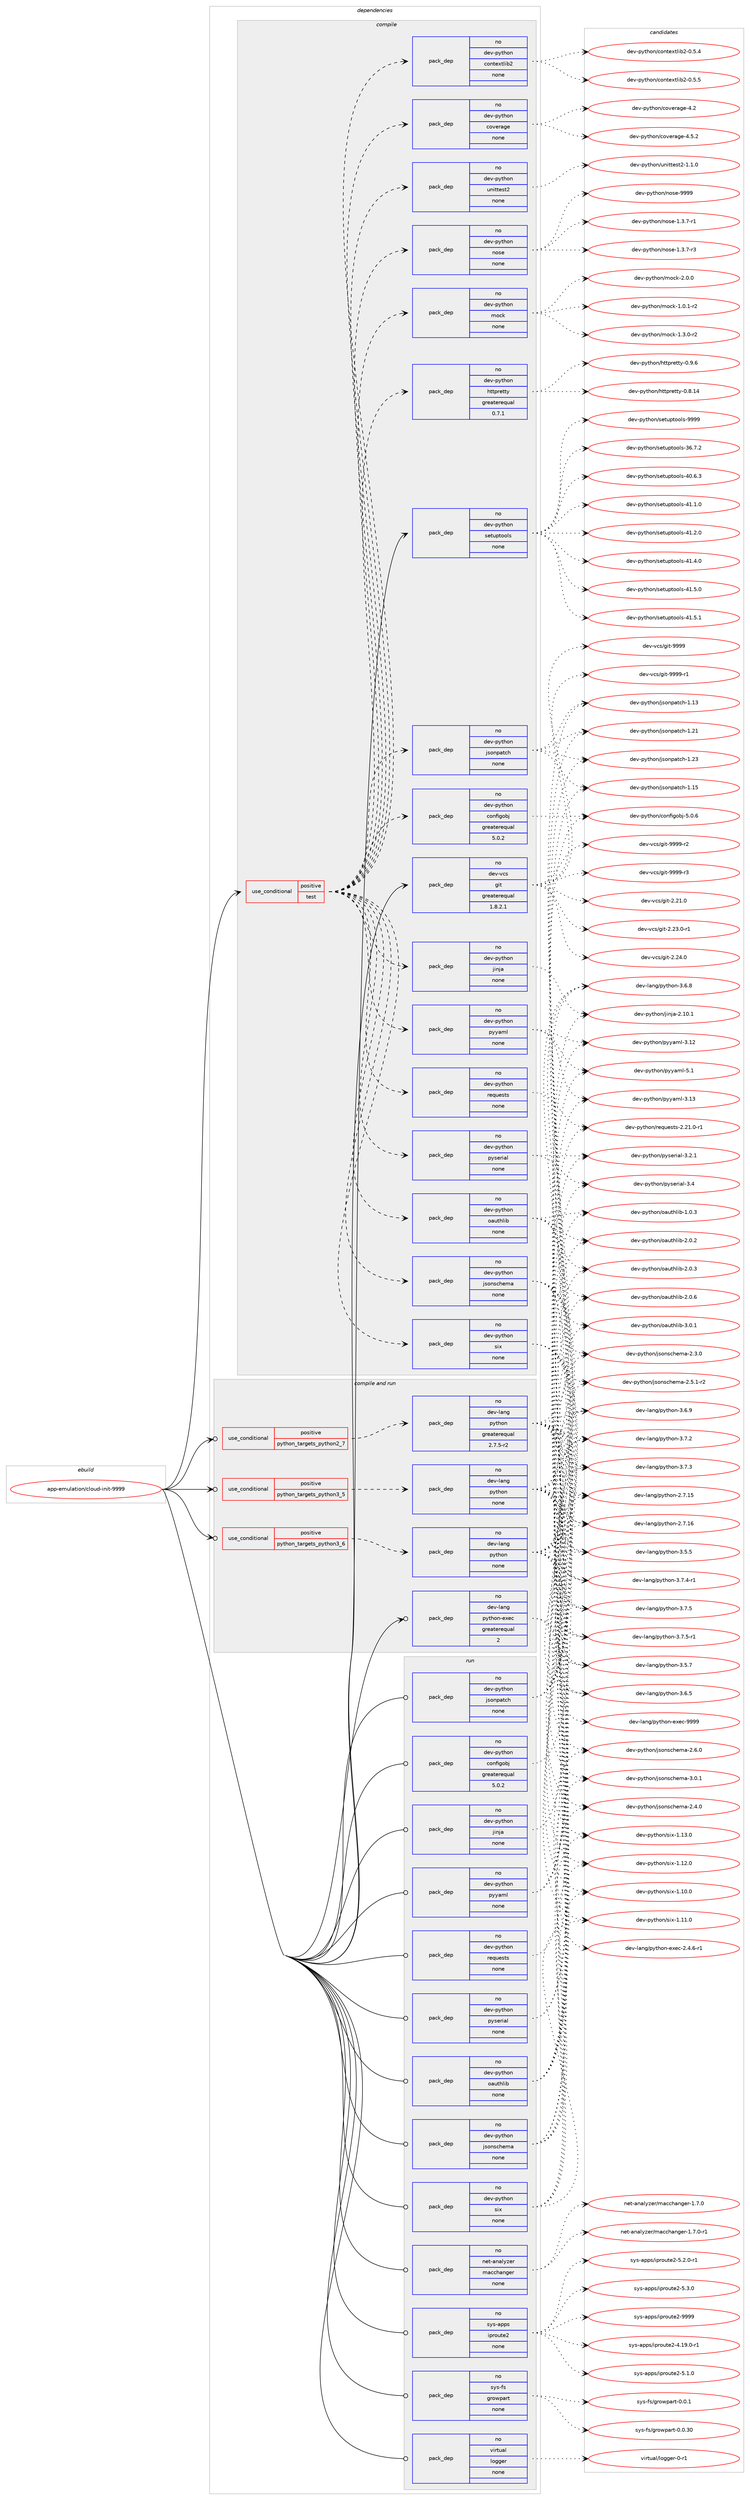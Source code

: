 digraph prolog {

# *************
# Graph options
# *************

newrank=true;
concentrate=true;
compound=true;
graph [rankdir=LR,fontname=Helvetica,fontsize=10,ranksep=1.5];#, ranksep=2.5, nodesep=0.2];
edge  [arrowhead=vee];
node  [fontname=Helvetica,fontsize=10];

# **********
# The ebuild
# **********

subgraph cluster_leftcol {
color=gray;
rank=same;
label=<<i>ebuild</i>>;
id [label="app-emulation/cloud-init-9999", color=red, width=4, href="../app-emulation/cloud-init-9999.svg"];
}

# ****************
# The dependencies
# ****************

subgraph cluster_midcol {
color=gray;
label=<<i>dependencies</i>>;
subgraph cluster_compile {
fillcolor="#eeeeee";
style=filled;
label=<<i>compile</i>>;
subgraph cond115062 {
dependency483331 [label=<<TABLE BORDER="0" CELLBORDER="1" CELLSPACING="0" CELLPADDING="4"><TR><TD ROWSPAN="3" CELLPADDING="10">use_conditional</TD></TR><TR><TD>positive</TD></TR><TR><TD>test</TD></TR></TABLE>>, shape=none, color=red];
subgraph pack359475 {
dependency483332 [label=<<TABLE BORDER="0" CELLBORDER="1" CELLSPACING="0" CELLPADDING="4" WIDTH="220"><TR><TD ROWSPAN="6" CELLPADDING="30">pack_dep</TD></TR><TR><TD WIDTH="110">no</TD></TR><TR><TD>dev-python</TD></TR><TR><TD>jinja</TD></TR><TR><TD>none</TD></TR><TR><TD></TD></TR></TABLE>>, shape=none, color=blue];
}
dependency483331:e -> dependency483332:w [weight=20,style="dashed",arrowhead="vee"];
subgraph pack359476 {
dependency483333 [label=<<TABLE BORDER="0" CELLBORDER="1" CELLSPACING="0" CELLPADDING="4" WIDTH="220"><TR><TD ROWSPAN="6" CELLPADDING="30">pack_dep</TD></TR><TR><TD WIDTH="110">no</TD></TR><TR><TD>dev-python</TD></TR><TR><TD>oauthlib</TD></TR><TR><TD>none</TD></TR><TR><TD></TD></TR></TABLE>>, shape=none, color=blue];
}
dependency483331:e -> dependency483333:w [weight=20,style="dashed",arrowhead="vee"];
subgraph pack359477 {
dependency483334 [label=<<TABLE BORDER="0" CELLBORDER="1" CELLSPACING="0" CELLPADDING="4" WIDTH="220"><TR><TD ROWSPAN="6" CELLPADDING="30">pack_dep</TD></TR><TR><TD WIDTH="110">no</TD></TR><TR><TD>dev-python</TD></TR><TR><TD>pyserial</TD></TR><TR><TD>none</TD></TR><TR><TD></TD></TR></TABLE>>, shape=none, color=blue];
}
dependency483331:e -> dependency483334:w [weight=20,style="dashed",arrowhead="vee"];
subgraph pack359478 {
dependency483335 [label=<<TABLE BORDER="0" CELLBORDER="1" CELLSPACING="0" CELLPADDING="4" WIDTH="220"><TR><TD ROWSPAN="6" CELLPADDING="30">pack_dep</TD></TR><TR><TD WIDTH="110">no</TD></TR><TR><TD>dev-python</TD></TR><TR><TD>configobj</TD></TR><TR><TD>greaterequal</TD></TR><TR><TD>5.0.2</TD></TR></TABLE>>, shape=none, color=blue];
}
dependency483331:e -> dependency483335:w [weight=20,style="dashed",arrowhead="vee"];
subgraph pack359479 {
dependency483336 [label=<<TABLE BORDER="0" CELLBORDER="1" CELLSPACING="0" CELLPADDING="4" WIDTH="220"><TR><TD ROWSPAN="6" CELLPADDING="30">pack_dep</TD></TR><TR><TD WIDTH="110">no</TD></TR><TR><TD>dev-python</TD></TR><TR><TD>pyyaml</TD></TR><TR><TD>none</TD></TR><TR><TD></TD></TR></TABLE>>, shape=none, color=blue];
}
dependency483331:e -> dependency483336:w [weight=20,style="dashed",arrowhead="vee"];
subgraph pack359480 {
dependency483337 [label=<<TABLE BORDER="0" CELLBORDER="1" CELLSPACING="0" CELLPADDING="4" WIDTH="220"><TR><TD ROWSPAN="6" CELLPADDING="30">pack_dep</TD></TR><TR><TD WIDTH="110">no</TD></TR><TR><TD>dev-python</TD></TR><TR><TD>requests</TD></TR><TR><TD>none</TD></TR><TR><TD></TD></TR></TABLE>>, shape=none, color=blue];
}
dependency483331:e -> dependency483337:w [weight=20,style="dashed",arrowhead="vee"];
subgraph pack359481 {
dependency483338 [label=<<TABLE BORDER="0" CELLBORDER="1" CELLSPACING="0" CELLPADDING="4" WIDTH="220"><TR><TD ROWSPAN="6" CELLPADDING="30">pack_dep</TD></TR><TR><TD WIDTH="110">no</TD></TR><TR><TD>dev-python</TD></TR><TR><TD>jsonpatch</TD></TR><TR><TD>none</TD></TR><TR><TD></TD></TR></TABLE>>, shape=none, color=blue];
}
dependency483331:e -> dependency483338:w [weight=20,style="dashed",arrowhead="vee"];
subgraph pack359482 {
dependency483339 [label=<<TABLE BORDER="0" CELLBORDER="1" CELLSPACING="0" CELLPADDING="4" WIDTH="220"><TR><TD ROWSPAN="6" CELLPADDING="30">pack_dep</TD></TR><TR><TD WIDTH="110">no</TD></TR><TR><TD>dev-python</TD></TR><TR><TD>jsonschema</TD></TR><TR><TD>none</TD></TR><TR><TD></TD></TR></TABLE>>, shape=none, color=blue];
}
dependency483331:e -> dependency483339:w [weight=20,style="dashed",arrowhead="vee"];
subgraph pack359483 {
dependency483340 [label=<<TABLE BORDER="0" CELLBORDER="1" CELLSPACING="0" CELLPADDING="4" WIDTH="220"><TR><TD ROWSPAN="6" CELLPADDING="30">pack_dep</TD></TR><TR><TD WIDTH="110">no</TD></TR><TR><TD>dev-python</TD></TR><TR><TD>six</TD></TR><TR><TD>none</TD></TR><TR><TD></TD></TR></TABLE>>, shape=none, color=blue];
}
dependency483331:e -> dependency483340:w [weight=20,style="dashed",arrowhead="vee"];
subgraph pack359484 {
dependency483341 [label=<<TABLE BORDER="0" CELLBORDER="1" CELLSPACING="0" CELLPADDING="4" WIDTH="220"><TR><TD ROWSPAN="6" CELLPADDING="30">pack_dep</TD></TR><TR><TD WIDTH="110">no</TD></TR><TR><TD>dev-python</TD></TR><TR><TD>httpretty</TD></TR><TR><TD>greaterequal</TD></TR><TR><TD>0.7.1</TD></TR></TABLE>>, shape=none, color=blue];
}
dependency483331:e -> dependency483341:w [weight=20,style="dashed",arrowhead="vee"];
subgraph pack359485 {
dependency483342 [label=<<TABLE BORDER="0" CELLBORDER="1" CELLSPACING="0" CELLPADDING="4" WIDTH="220"><TR><TD ROWSPAN="6" CELLPADDING="30">pack_dep</TD></TR><TR><TD WIDTH="110">no</TD></TR><TR><TD>dev-python</TD></TR><TR><TD>mock</TD></TR><TR><TD>none</TD></TR><TR><TD></TD></TR></TABLE>>, shape=none, color=blue];
}
dependency483331:e -> dependency483342:w [weight=20,style="dashed",arrowhead="vee"];
subgraph pack359486 {
dependency483343 [label=<<TABLE BORDER="0" CELLBORDER="1" CELLSPACING="0" CELLPADDING="4" WIDTH="220"><TR><TD ROWSPAN="6" CELLPADDING="30">pack_dep</TD></TR><TR><TD WIDTH="110">no</TD></TR><TR><TD>dev-python</TD></TR><TR><TD>nose</TD></TR><TR><TD>none</TD></TR><TR><TD></TD></TR></TABLE>>, shape=none, color=blue];
}
dependency483331:e -> dependency483343:w [weight=20,style="dashed",arrowhead="vee"];
subgraph pack359487 {
dependency483344 [label=<<TABLE BORDER="0" CELLBORDER="1" CELLSPACING="0" CELLPADDING="4" WIDTH="220"><TR><TD ROWSPAN="6" CELLPADDING="30">pack_dep</TD></TR><TR><TD WIDTH="110">no</TD></TR><TR><TD>dev-python</TD></TR><TR><TD>unittest2</TD></TR><TR><TD>none</TD></TR><TR><TD></TD></TR></TABLE>>, shape=none, color=blue];
}
dependency483331:e -> dependency483344:w [weight=20,style="dashed",arrowhead="vee"];
subgraph pack359488 {
dependency483345 [label=<<TABLE BORDER="0" CELLBORDER="1" CELLSPACING="0" CELLPADDING="4" WIDTH="220"><TR><TD ROWSPAN="6" CELLPADDING="30">pack_dep</TD></TR><TR><TD WIDTH="110">no</TD></TR><TR><TD>dev-python</TD></TR><TR><TD>coverage</TD></TR><TR><TD>none</TD></TR><TR><TD></TD></TR></TABLE>>, shape=none, color=blue];
}
dependency483331:e -> dependency483345:w [weight=20,style="dashed",arrowhead="vee"];
subgraph pack359489 {
dependency483346 [label=<<TABLE BORDER="0" CELLBORDER="1" CELLSPACING="0" CELLPADDING="4" WIDTH="220"><TR><TD ROWSPAN="6" CELLPADDING="30">pack_dep</TD></TR><TR><TD WIDTH="110">no</TD></TR><TR><TD>dev-python</TD></TR><TR><TD>contextlib2</TD></TR><TR><TD>none</TD></TR><TR><TD></TD></TR></TABLE>>, shape=none, color=blue];
}
dependency483331:e -> dependency483346:w [weight=20,style="dashed",arrowhead="vee"];
}
id:e -> dependency483331:w [weight=20,style="solid",arrowhead="vee"];
subgraph pack359490 {
dependency483347 [label=<<TABLE BORDER="0" CELLBORDER="1" CELLSPACING="0" CELLPADDING="4" WIDTH="220"><TR><TD ROWSPAN="6" CELLPADDING="30">pack_dep</TD></TR><TR><TD WIDTH="110">no</TD></TR><TR><TD>dev-python</TD></TR><TR><TD>setuptools</TD></TR><TR><TD>none</TD></TR><TR><TD></TD></TR></TABLE>>, shape=none, color=blue];
}
id:e -> dependency483347:w [weight=20,style="solid",arrowhead="vee"];
subgraph pack359491 {
dependency483348 [label=<<TABLE BORDER="0" CELLBORDER="1" CELLSPACING="0" CELLPADDING="4" WIDTH="220"><TR><TD ROWSPAN="6" CELLPADDING="30">pack_dep</TD></TR><TR><TD WIDTH="110">no</TD></TR><TR><TD>dev-vcs</TD></TR><TR><TD>git</TD></TR><TR><TD>greaterequal</TD></TR><TR><TD>1.8.2.1</TD></TR></TABLE>>, shape=none, color=blue];
}
id:e -> dependency483348:w [weight=20,style="solid",arrowhead="vee"];
}
subgraph cluster_compileandrun {
fillcolor="#eeeeee";
style=filled;
label=<<i>compile and run</i>>;
subgraph cond115063 {
dependency483349 [label=<<TABLE BORDER="0" CELLBORDER="1" CELLSPACING="0" CELLPADDING="4"><TR><TD ROWSPAN="3" CELLPADDING="10">use_conditional</TD></TR><TR><TD>positive</TD></TR><TR><TD>python_targets_python2_7</TD></TR></TABLE>>, shape=none, color=red];
subgraph pack359492 {
dependency483350 [label=<<TABLE BORDER="0" CELLBORDER="1" CELLSPACING="0" CELLPADDING="4" WIDTH="220"><TR><TD ROWSPAN="6" CELLPADDING="30">pack_dep</TD></TR><TR><TD WIDTH="110">no</TD></TR><TR><TD>dev-lang</TD></TR><TR><TD>python</TD></TR><TR><TD>greaterequal</TD></TR><TR><TD>2.7.5-r2</TD></TR></TABLE>>, shape=none, color=blue];
}
dependency483349:e -> dependency483350:w [weight=20,style="dashed",arrowhead="vee"];
}
id:e -> dependency483349:w [weight=20,style="solid",arrowhead="odotvee"];
subgraph cond115064 {
dependency483351 [label=<<TABLE BORDER="0" CELLBORDER="1" CELLSPACING="0" CELLPADDING="4"><TR><TD ROWSPAN="3" CELLPADDING="10">use_conditional</TD></TR><TR><TD>positive</TD></TR><TR><TD>python_targets_python3_5</TD></TR></TABLE>>, shape=none, color=red];
subgraph pack359493 {
dependency483352 [label=<<TABLE BORDER="0" CELLBORDER="1" CELLSPACING="0" CELLPADDING="4" WIDTH="220"><TR><TD ROWSPAN="6" CELLPADDING="30">pack_dep</TD></TR><TR><TD WIDTH="110">no</TD></TR><TR><TD>dev-lang</TD></TR><TR><TD>python</TD></TR><TR><TD>none</TD></TR><TR><TD></TD></TR></TABLE>>, shape=none, color=blue];
}
dependency483351:e -> dependency483352:w [weight=20,style="dashed",arrowhead="vee"];
}
id:e -> dependency483351:w [weight=20,style="solid",arrowhead="odotvee"];
subgraph cond115065 {
dependency483353 [label=<<TABLE BORDER="0" CELLBORDER="1" CELLSPACING="0" CELLPADDING="4"><TR><TD ROWSPAN="3" CELLPADDING="10">use_conditional</TD></TR><TR><TD>positive</TD></TR><TR><TD>python_targets_python3_6</TD></TR></TABLE>>, shape=none, color=red];
subgraph pack359494 {
dependency483354 [label=<<TABLE BORDER="0" CELLBORDER="1" CELLSPACING="0" CELLPADDING="4" WIDTH="220"><TR><TD ROWSPAN="6" CELLPADDING="30">pack_dep</TD></TR><TR><TD WIDTH="110">no</TD></TR><TR><TD>dev-lang</TD></TR><TR><TD>python</TD></TR><TR><TD>none</TD></TR><TR><TD></TD></TR></TABLE>>, shape=none, color=blue];
}
dependency483353:e -> dependency483354:w [weight=20,style="dashed",arrowhead="vee"];
}
id:e -> dependency483353:w [weight=20,style="solid",arrowhead="odotvee"];
subgraph pack359495 {
dependency483355 [label=<<TABLE BORDER="0" CELLBORDER="1" CELLSPACING="0" CELLPADDING="4" WIDTH="220"><TR><TD ROWSPAN="6" CELLPADDING="30">pack_dep</TD></TR><TR><TD WIDTH="110">no</TD></TR><TR><TD>dev-lang</TD></TR><TR><TD>python-exec</TD></TR><TR><TD>greaterequal</TD></TR><TR><TD>2</TD></TR></TABLE>>, shape=none, color=blue];
}
id:e -> dependency483355:w [weight=20,style="solid",arrowhead="odotvee"];
}
subgraph cluster_run {
fillcolor="#eeeeee";
style=filled;
label=<<i>run</i>>;
subgraph pack359496 {
dependency483356 [label=<<TABLE BORDER="0" CELLBORDER="1" CELLSPACING="0" CELLPADDING="4" WIDTH="220"><TR><TD ROWSPAN="6" CELLPADDING="30">pack_dep</TD></TR><TR><TD WIDTH="110">no</TD></TR><TR><TD>dev-python</TD></TR><TR><TD>configobj</TD></TR><TR><TD>greaterequal</TD></TR><TR><TD>5.0.2</TD></TR></TABLE>>, shape=none, color=blue];
}
id:e -> dependency483356:w [weight=20,style="solid",arrowhead="odot"];
subgraph pack359497 {
dependency483357 [label=<<TABLE BORDER="0" CELLBORDER="1" CELLSPACING="0" CELLPADDING="4" WIDTH="220"><TR><TD ROWSPAN="6" CELLPADDING="30">pack_dep</TD></TR><TR><TD WIDTH="110">no</TD></TR><TR><TD>dev-python</TD></TR><TR><TD>jinja</TD></TR><TR><TD>none</TD></TR><TR><TD></TD></TR></TABLE>>, shape=none, color=blue];
}
id:e -> dependency483357:w [weight=20,style="solid",arrowhead="odot"];
subgraph pack359498 {
dependency483358 [label=<<TABLE BORDER="0" CELLBORDER="1" CELLSPACING="0" CELLPADDING="4" WIDTH="220"><TR><TD ROWSPAN="6" CELLPADDING="30">pack_dep</TD></TR><TR><TD WIDTH="110">no</TD></TR><TR><TD>dev-python</TD></TR><TR><TD>jsonpatch</TD></TR><TR><TD>none</TD></TR><TR><TD></TD></TR></TABLE>>, shape=none, color=blue];
}
id:e -> dependency483358:w [weight=20,style="solid",arrowhead="odot"];
subgraph pack359499 {
dependency483359 [label=<<TABLE BORDER="0" CELLBORDER="1" CELLSPACING="0" CELLPADDING="4" WIDTH="220"><TR><TD ROWSPAN="6" CELLPADDING="30">pack_dep</TD></TR><TR><TD WIDTH="110">no</TD></TR><TR><TD>dev-python</TD></TR><TR><TD>jsonschema</TD></TR><TR><TD>none</TD></TR><TR><TD></TD></TR></TABLE>>, shape=none, color=blue];
}
id:e -> dependency483359:w [weight=20,style="solid",arrowhead="odot"];
subgraph pack359500 {
dependency483360 [label=<<TABLE BORDER="0" CELLBORDER="1" CELLSPACING="0" CELLPADDING="4" WIDTH="220"><TR><TD ROWSPAN="6" CELLPADDING="30">pack_dep</TD></TR><TR><TD WIDTH="110">no</TD></TR><TR><TD>dev-python</TD></TR><TR><TD>oauthlib</TD></TR><TR><TD>none</TD></TR><TR><TD></TD></TR></TABLE>>, shape=none, color=blue];
}
id:e -> dependency483360:w [weight=20,style="solid",arrowhead="odot"];
subgraph pack359501 {
dependency483361 [label=<<TABLE BORDER="0" CELLBORDER="1" CELLSPACING="0" CELLPADDING="4" WIDTH="220"><TR><TD ROWSPAN="6" CELLPADDING="30">pack_dep</TD></TR><TR><TD WIDTH="110">no</TD></TR><TR><TD>dev-python</TD></TR><TR><TD>pyserial</TD></TR><TR><TD>none</TD></TR><TR><TD></TD></TR></TABLE>>, shape=none, color=blue];
}
id:e -> dependency483361:w [weight=20,style="solid",arrowhead="odot"];
subgraph pack359502 {
dependency483362 [label=<<TABLE BORDER="0" CELLBORDER="1" CELLSPACING="0" CELLPADDING="4" WIDTH="220"><TR><TD ROWSPAN="6" CELLPADDING="30">pack_dep</TD></TR><TR><TD WIDTH="110">no</TD></TR><TR><TD>dev-python</TD></TR><TR><TD>pyyaml</TD></TR><TR><TD>none</TD></TR><TR><TD></TD></TR></TABLE>>, shape=none, color=blue];
}
id:e -> dependency483362:w [weight=20,style="solid",arrowhead="odot"];
subgraph pack359503 {
dependency483363 [label=<<TABLE BORDER="0" CELLBORDER="1" CELLSPACING="0" CELLPADDING="4" WIDTH="220"><TR><TD ROWSPAN="6" CELLPADDING="30">pack_dep</TD></TR><TR><TD WIDTH="110">no</TD></TR><TR><TD>dev-python</TD></TR><TR><TD>requests</TD></TR><TR><TD>none</TD></TR><TR><TD></TD></TR></TABLE>>, shape=none, color=blue];
}
id:e -> dependency483363:w [weight=20,style="solid",arrowhead="odot"];
subgraph pack359504 {
dependency483364 [label=<<TABLE BORDER="0" CELLBORDER="1" CELLSPACING="0" CELLPADDING="4" WIDTH="220"><TR><TD ROWSPAN="6" CELLPADDING="30">pack_dep</TD></TR><TR><TD WIDTH="110">no</TD></TR><TR><TD>dev-python</TD></TR><TR><TD>six</TD></TR><TR><TD>none</TD></TR><TR><TD></TD></TR></TABLE>>, shape=none, color=blue];
}
id:e -> dependency483364:w [weight=20,style="solid",arrowhead="odot"];
subgraph pack359505 {
dependency483365 [label=<<TABLE BORDER="0" CELLBORDER="1" CELLSPACING="0" CELLPADDING="4" WIDTH="220"><TR><TD ROWSPAN="6" CELLPADDING="30">pack_dep</TD></TR><TR><TD WIDTH="110">no</TD></TR><TR><TD>net-analyzer</TD></TR><TR><TD>macchanger</TD></TR><TR><TD>none</TD></TR><TR><TD></TD></TR></TABLE>>, shape=none, color=blue];
}
id:e -> dependency483365:w [weight=20,style="solid",arrowhead="odot"];
subgraph pack359506 {
dependency483366 [label=<<TABLE BORDER="0" CELLBORDER="1" CELLSPACING="0" CELLPADDING="4" WIDTH="220"><TR><TD ROWSPAN="6" CELLPADDING="30">pack_dep</TD></TR><TR><TD WIDTH="110">no</TD></TR><TR><TD>sys-apps</TD></TR><TR><TD>iproute2</TD></TR><TR><TD>none</TD></TR><TR><TD></TD></TR></TABLE>>, shape=none, color=blue];
}
id:e -> dependency483366:w [weight=20,style="solid",arrowhead="odot"];
subgraph pack359507 {
dependency483367 [label=<<TABLE BORDER="0" CELLBORDER="1" CELLSPACING="0" CELLPADDING="4" WIDTH="220"><TR><TD ROWSPAN="6" CELLPADDING="30">pack_dep</TD></TR><TR><TD WIDTH="110">no</TD></TR><TR><TD>sys-fs</TD></TR><TR><TD>growpart</TD></TR><TR><TD>none</TD></TR><TR><TD></TD></TR></TABLE>>, shape=none, color=blue];
}
id:e -> dependency483367:w [weight=20,style="solid",arrowhead="odot"];
subgraph pack359508 {
dependency483368 [label=<<TABLE BORDER="0" CELLBORDER="1" CELLSPACING="0" CELLPADDING="4" WIDTH="220"><TR><TD ROWSPAN="6" CELLPADDING="30">pack_dep</TD></TR><TR><TD WIDTH="110">no</TD></TR><TR><TD>virtual</TD></TR><TR><TD>logger</TD></TR><TR><TD>none</TD></TR><TR><TD></TD></TR></TABLE>>, shape=none, color=blue];
}
id:e -> dependency483368:w [weight=20,style="solid",arrowhead="odot"];
}
}

# **************
# The candidates
# **************

subgraph cluster_choices {
rank=same;
color=gray;
label=<<i>candidates</i>>;

subgraph choice359475 {
color=black;
nodesep=1;
choice10010111845112121116104111110471061051101069745504649484649 [label="dev-python/jinja-2.10.1", color=red, width=4,href="../dev-python/jinja-2.10.1.svg"];
dependency483332:e -> choice10010111845112121116104111110471061051101069745504649484649:w [style=dotted,weight="100"];
}
subgraph choice359476 {
color=black;
nodesep=1;
choice10010111845112121116104111110471119711711610410810598454946484651 [label="dev-python/oauthlib-1.0.3", color=red, width=4,href="../dev-python/oauthlib-1.0.3.svg"];
choice10010111845112121116104111110471119711711610410810598455046484650 [label="dev-python/oauthlib-2.0.2", color=red, width=4,href="../dev-python/oauthlib-2.0.2.svg"];
choice10010111845112121116104111110471119711711610410810598455046484651 [label="dev-python/oauthlib-2.0.3", color=red, width=4,href="../dev-python/oauthlib-2.0.3.svg"];
choice10010111845112121116104111110471119711711610410810598455046484654 [label="dev-python/oauthlib-2.0.6", color=red, width=4,href="../dev-python/oauthlib-2.0.6.svg"];
choice10010111845112121116104111110471119711711610410810598455146484649 [label="dev-python/oauthlib-3.0.1", color=red, width=4,href="../dev-python/oauthlib-3.0.1.svg"];
dependency483333:e -> choice10010111845112121116104111110471119711711610410810598454946484651:w [style=dotted,weight="100"];
dependency483333:e -> choice10010111845112121116104111110471119711711610410810598455046484650:w [style=dotted,weight="100"];
dependency483333:e -> choice10010111845112121116104111110471119711711610410810598455046484651:w [style=dotted,weight="100"];
dependency483333:e -> choice10010111845112121116104111110471119711711610410810598455046484654:w [style=dotted,weight="100"];
dependency483333:e -> choice10010111845112121116104111110471119711711610410810598455146484649:w [style=dotted,weight="100"];
}
subgraph choice359477 {
color=black;
nodesep=1;
choice100101118451121211161041111104711212111510111410597108455146504649 [label="dev-python/pyserial-3.2.1", color=red, width=4,href="../dev-python/pyserial-3.2.1.svg"];
choice10010111845112121116104111110471121211151011141059710845514652 [label="dev-python/pyserial-3.4", color=red, width=4,href="../dev-python/pyserial-3.4.svg"];
dependency483334:e -> choice100101118451121211161041111104711212111510111410597108455146504649:w [style=dotted,weight="100"];
dependency483334:e -> choice10010111845112121116104111110471121211151011141059710845514652:w [style=dotted,weight="100"];
}
subgraph choice359478 {
color=black;
nodesep=1;
choice10010111845112121116104111110479911111010210510311198106455346484654 [label="dev-python/configobj-5.0.6", color=red, width=4,href="../dev-python/configobj-5.0.6.svg"];
dependency483335:e -> choice10010111845112121116104111110479911111010210510311198106455346484654:w [style=dotted,weight="100"];
}
subgraph choice359479 {
color=black;
nodesep=1;
choice1001011184511212111610411111047112121121971091084551464950 [label="dev-python/pyyaml-3.12", color=red, width=4,href="../dev-python/pyyaml-3.12.svg"];
choice1001011184511212111610411111047112121121971091084551464951 [label="dev-python/pyyaml-3.13", color=red, width=4,href="../dev-python/pyyaml-3.13.svg"];
choice10010111845112121116104111110471121211219710910845534649 [label="dev-python/pyyaml-5.1", color=red, width=4,href="../dev-python/pyyaml-5.1.svg"];
dependency483336:e -> choice1001011184511212111610411111047112121121971091084551464950:w [style=dotted,weight="100"];
dependency483336:e -> choice1001011184511212111610411111047112121121971091084551464951:w [style=dotted,weight="100"];
dependency483336:e -> choice10010111845112121116104111110471121211219710910845534649:w [style=dotted,weight="100"];
}
subgraph choice359480 {
color=black;
nodesep=1;
choice1001011184511212111610411111047114101113117101115116115455046504946484511449 [label="dev-python/requests-2.21.0-r1", color=red, width=4,href="../dev-python/requests-2.21.0-r1.svg"];
dependency483337:e -> choice1001011184511212111610411111047114101113117101115116115455046504946484511449:w [style=dotted,weight="100"];
}
subgraph choice359481 {
color=black;
nodesep=1;
choice100101118451121211161041111104710611511111011297116991044549464951 [label="dev-python/jsonpatch-1.13", color=red, width=4,href="../dev-python/jsonpatch-1.13.svg"];
choice100101118451121211161041111104710611511111011297116991044549464953 [label="dev-python/jsonpatch-1.15", color=red, width=4,href="../dev-python/jsonpatch-1.15.svg"];
choice100101118451121211161041111104710611511111011297116991044549465049 [label="dev-python/jsonpatch-1.21", color=red, width=4,href="../dev-python/jsonpatch-1.21.svg"];
choice100101118451121211161041111104710611511111011297116991044549465051 [label="dev-python/jsonpatch-1.23", color=red, width=4,href="../dev-python/jsonpatch-1.23.svg"];
dependency483338:e -> choice100101118451121211161041111104710611511111011297116991044549464951:w [style=dotted,weight="100"];
dependency483338:e -> choice100101118451121211161041111104710611511111011297116991044549464953:w [style=dotted,weight="100"];
dependency483338:e -> choice100101118451121211161041111104710611511111011297116991044549465049:w [style=dotted,weight="100"];
dependency483338:e -> choice100101118451121211161041111104710611511111011297116991044549465051:w [style=dotted,weight="100"];
}
subgraph choice359482 {
color=black;
nodesep=1;
choice10010111845112121116104111110471061151111101159910410110997455046514648 [label="dev-python/jsonschema-2.3.0", color=red, width=4,href="../dev-python/jsonschema-2.3.0.svg"];
choice10010111845112121116104111110471061151111101159910410110997455046524648 [label="dev-python/jsonschema-2.4.0", color=red, width=4,href="../dev-python/jsonschema-2.4.0.svg"];
choice100101118451121211161041111104710611511111011599104101109974550465346494511450 [label="dev-python/jsonschema-2.5.1-r2", color=red, width=4,href="../dev-python/jsonschema-2.5.1-r2.svg"];
choice10010111845112121116104111110471061151111101159910410110997455046544648 [label="dev-python/jsonschema-2.6.0", color=red, width=4,href="../dev-python/jsonschema-2.6.0.svg"];
choice10010111845112121116104111110471061151111101159910410110997455146484649 [label="dev-python/jsonschema-3.0.1", color=red, width=4,href="../dev-python/jsonschema-3.0.1.svg"];
dependency483339:e -> choice10010111845112121116104111110471061151111101159910410110997455046514648:w [style=dotted,weight="100"];
dependency483339:e -> choice10010111845112121116104111110471061151111101159910410110997455046524648:w [style=dotted,weight="100"];
dependency483339:e -> choice100101118451121211161041111104710611511111011599104101109974550465346494511450:w [style=dotted,weight="100"];
dependency483339:e -> choice10010111845112121116104111110471061151111101159910410110997455046544648:w [style=dotted,weight="100"];
dependency483339:e -> choice10010111845112121116104111110471061151111101159910410110997455146484649:w [style=dotted,weight="100"];
}
subgraph choice359483 {
color=black;
nodesep=1;
choice100101118451121211161041111104711510512045494649484648 [label="dev-python/six-1.10.0", color=red, width=4,href="../dev-python/six-1.10.0.svg"];
choice100101118451121211161041111104711510512045494649494648 [label="dev-python/six-1.11.0", color=red, width=4,href="../dev-python/six-1.11.0.svg"];
choice100101118451121211161041111104711510512045494649504648 [label="dev-python/six-1.12.0", color=red, width=4,href="../dev-python/six-1.12.0.svg"];
choice100101118451121211161041111104711510512045494649514648 [label="dev-python/six-1.13.0", color=red, width=4,href="../dev-python/six-1.13.0.svg"];
dependency483340:e -> choice100101118451121211161041111104711510512045494649484648:w [style=dotted,weight="100"];
dependency483340:e -> choice100101118451121211161041111104711510512045494649494648:w [style=dotted,weight="100"];
dependency483340:e -> choice100101118451121211161041111104711510512045494649504648:w [style=dotted,weight="100"];
dependency483340:e -> choice100101118451121211161041111104711510512045494649514648:w [style=dotted,weight="100"];
}
subgraph choice359484 {
color=black;
nodesep=1;
choice100101118451121211161041111104710411611611211410111611612145484656464952 [label="dev-python/httpretty-0.8.14", color=red, width=4,href="../dev-python/httpretty-0.8.14.svg"];
choice1001011184511212111610411111047104116116112114101116116121454846574654 [label="dev-python/httpretty-0.9.6", color=red, width=4,href="../dev-python/httpretty-0.9.6.svg"];
dependency483341:e -> choice100101118451121211161041111104710411611611211410111611612145484656464952:w [style=dotted,weight="100"];
dependency483341:e -> choice1001011184511212111610411111047104116116112114101116116121454846574654:w [style=dotted,weight="100"];
}
subgraph choice359485 {
color=black;
nodesep=1;
choice1001011184511212111610411111047109111991074549464846494511450 [label="dev-python/mock-1.0.1-r2", color=red, width=4,href="../dev-python/mock-1.0.1-r2.svg"];
choice1001011184511212111610411111047109111991074549465146484511450 [label="dev-python/mock-1.3.0-r2", color=red, width=4,href="../dev-python/mock-1.3.0-r2.svg"];
choice100101118451121211161041111104710911199107455046484648 [label="dev-python/mock-2.0.0", color=red, width=4,href="../dev-python/mock-2.0.0.svg"];
dependency483342:e -> choice1001011184511212111610411111047109111991074549464846494511450:w [style=dotted,weight="100"];
dependency483342:e -> choice1001011184511212111610411111047109111991074549465146484511450:w [style=dotted,weight="100"];
dependency483342:e -> choice100101118451121211161041111104710911199107455046484648:w [style=dotted,weight="100"];
}
subgraph choice359486 {
color=black;
nodesep=1;
choice10010111845112121116104111110471101111151014549465146554511449 [label="dev-python/nose-1.3.7-r1", color=red, width=4,href="../dev-python/nose-1.3.7-r1.svg"];
choice10010111845112121116104111110471101111151014549465146554511451 [label="dev-python/nose-1.3.7-r3", color=red, width=4,href="../dev-python/nose-1.3.7-r3.svg"];
choice10010111845112121116104111110471101111151014557575757 [label="dev-python/nose-9999", color=red, width=4,href="../dev-python/nose-9999.svg"];
dependency483343:e -> choice10010111845112121116104111110471101111151014549465146554511449:w [style=dotted,weight="100"];
dependency483343:e -> choice10010111845112121116104111110471101111151014549465146554511451:w [style=dotted,weight="100"];
dependency483343:e -> choice10010111845112121116104111110471101111151014557575757:w [style=dotted,weight="100"];
}
subgraph choice359487 {
color=black;
nodesep=1;
choice100101118451121211161041111104711711010511611610111511650454946494648 [label="dev-python/unittest2-1.1.0", color=red, width=4,href="../dev-python/unittest2-1.1.0.svg"];
dependency483344:e -> choice100101118451121211161041111104711711010511611610111511650454946494648:w [style=dotted,weight="100"];
}
subgraph choice359488 {
color=black;
nodesep=1;
choice1001011184511212111610411111047991111181011149710310145524650 [label="dev-python/coverage-4.2", color=red, width=4,href="../dev-python/coverage-4.2.svg"];
choice10010111845112121116104111110479911111810111497103101455246534650 [label="dev-python/coverage-4.5.2", color=red, width=4,href="../dev-python/coverage-4.5.2.svg"];
dependency483345:e -> choice1001011184511212111610411111047991111181011149710310145524650:w [style=dotted,weight="100"];
dependency483345:e -> choice10010111845112121116104111110479911111810111497103101455246534650:w [style=dotted,weight="100"];
}
subgraph choice359489 {
color=black;
nodesep=1;
choice1001011184511212111610411111047991111101161011201161081059850454846534652 [label="dev-python/contextlib2-0.5.4", color=red, width=4,href="../dev-python/contextlib2-0.5.4.svg"];
choice1001011184511212111610411111047991111101161011201161081059850454846534653 [label="dev-python/contextlib2-0.5.5", color=red, width=4,href="../dev-python/contextlib2-0.5.5.svg"];
dependency483346:e -> choice1001011184511212111610411111047991111101161011201161081059850454846534652:w [style=dotted,weight="100"];
dependency483346:e -> choice1001011184511212111610411111047991111101161011201161081059850454846534653:w [style=dotted,weight="100"];
}
subgraph choice359490 {
color=black;
nodesep=1;
choice100101118451121211161041111104711510111611711211611111110811545515446554650 [label="dev-python/setuptools-36.7.2", color=red, width=4,href="../dev-python/setuptools-36.7.2.svg"];
choice100101118451121211161041111104711510111611711211611111110811545524846544651 [label="dev-python/setuptools-40.6.3", color=red, width=4,href="../dev-python/setuptools-40.6.3.svg"];
choice100101118451121211161041111104711510111611711211611111110811545524946494648 [label="dev-python/setuptools-41.1.0", color=red, width=4,href="../dev-python/setuptools-41.1.0.svg"];
choice100101118451121211161041111104711510111611711211611111110811545524946504648 [label="dev-python/setuptools-41.2.0", color=red, width=4,href="../dev-python/setuptools-41.2.0.svg"];
choice100101118451121211161041111104711510111611711211611111110811545524946524648 [label="dev-python/setuptools-41.4.0", color=red, width=4,href="../dev-python/setuptools-41.4.0.svg"];
choice100101118451121211161041111104711510111611711211611111110811545524946534648 [label="dev-python/setuptools-41.5.0", color=red, width=4,href="../dev-python/setuptools-41.5.0.svg"];
choice100101118451121211161041111104711510111611711211611111110811545524946534649 [label="dev-python/setuptools-41.5.1", color=red, width=4,href="../dev-python/setuptools-41.5.1.svg"];
choice10010111845112121116104111110471151011161171121161111111081154557575757 [label="dev-python/setuptools-9999", color=red, width=4,href="../dev-python/setuptools-9999.svg"];
dependency483347:e -> choice100101118451121211161041111104711510111611711211611111110811545515446554650:w [style=dotted,weight="100"];
dependency483347:e -> choice100101118451121211161041111104711510111611711211611111110811545524846544651:w [style=dotted,weight="100"];
dependency483347:e -> choice100101118451121211161041111104711510111611711211611111110811545524946494648:w [style=dotted,weight="100"];
dependency483347:e -> choice100101118451121211161041111104711510111611711211611111110811545524946504648:w [style=dotted,weight="100"];
dependency483347:e -> choice100101118451121211161041111104711510111611711211611111110811545524946524648:w [style=dotted,weight="100"];
dependency483347:e -> choice100101118451121211161041111104711510111611711211611111110811545524946534648:w [style=dotted,weight="100"];
dependency483347:e -> choice100101118451121211161041111104711510111611711211611111110811545524946534649:w [style=dotted,weight="100"];
dependency483347:e -> choice10010111845112121116104111110471151011161171121161111111081154557575757:w [style=dotted,weight="100"];
}
subgraph choice359491 {
color=black;
nodesep=1;
choice10010111845118991154710310511645504650494648 [label="dev-vcs/git-2.21.0", color=red, width=4,href="../dev-vcs/git-2.21.0.svg"];
choice100101118451189911547103105116455046505146484511449 [label="dev-vcs/git-2.23.0-r1", color=red, width=4,href="../dev-vcs/git-2.23.0-r1.svg"];
choice10010111845118991154710310511645504650524648 [label="dev-vcs/git-2.24.0", color=red, width=4,href="../dev-vcs/git-2.24.0.svg"];
choice1001011184511899115471031051164557575757 [label="dev-vcs/git-9999", color=red, width=4,href="../dev-vcs/git-9999.svg"];
choice10010111845118991154710310511645575757574511449 [label="dev-vcs/git-9999-r1", color=red, width=4,href="../dev-vcs/git-9999-r1.svg"];
choice10010111845118991154710310511645575757574511450 [label="dev-vcs/git-9999-r2", color=red, width=4,href="../dev-vcs/git-9999-r2.svg"];
choice10010111845118991154710310511645575757574511451 [label="dev-vcs/git-9999-r3", color=red, width=4,href="../dev-vcs/git-9999-r3.svg"];
dependency483348:e -> choice10010111845118991154710310511645504650494648:w [style=dotted,weight="100"];
dependency483348:e -> choice100101118451189911547103105116455046505146484511449:w [style=dotted,weight="100"];
dependency483348:e -> choice10010111845118991154710310511645504650524648:w [style=dotted,weight="100"];
dependency483348:e -> choice1001011184511899115471031051164557575757:w [style=dotted,weight="100"];
dependency483348:e -> choice10010111845118991154710310511645575757574511449:w [style=dotted,weight="100"];
dependency483348:e -> choice10010111845118991154710310511645575757574511450:w [style=dotted,weight="100"];
dependency483348:e -> choice10010111845118991154710310511645575757574511451:w [style=dotted,weight="100"];
}
subgraph choice359492 {
color=black;
nodesep=1;
choice10010111845108971101034711212111610411111045504655464953 [label="dev-lang/python-2.7.15", color=red, width=4,href="../dev-lang/python-2.7.15.svg"];
choice10010111845108971101034711212111610411111045504655464954 [label="dev-lang/python-2.7.16", color=red, width=4,href="../dev-lang/python-2.7.16.svg"];
choice100101118451089711010347112121116104111110455146534653 [label="dev-lang/python-3.5.5", color=red, width=4,href="../dev-lang/python-3.5.5.svg"];
choice100101118451089711010347112121116104111110455146534655 [label="dev-lang/python-3.5.7", color=red, width=4,href="../dev-lang/python-3.5.7.svg"];
choice100101118451089711010347112121116104111110455146544653 [label="dev-lang/python-3.6.5", color=red, width=4,href="../dev-lang/python-3.6.5.svg"];
choice100101118451089711010347112121116104111110455146544656 [label="dev-lang/python-3.6.8", color=red, width=4,href="../dev-lang/python-3.6.8.svg"];
choice100101118451089711010347112121116104111110455146544657 [label="dev-lang/python-3.6.9", color=red, width=4,href="../dev-lang/python-3.6.9.svg"];
choice100101118451089711010347112121116104111110455146554650 [label="dev-lang/python-3.7.2", color=red, width=4,href="../dev-lang/python-3.7.2.svg"];
choice100101118451089711010347112121116104111110455146554651 [label="dev-lang/python-3.7.3", color=red, width=4,href="../dev-lang/python-3.7.3.svg"];
choice1001011184510897110103471121211161041111104551465546524511449 [label="dev-lang/python-3.7.4-r1", color=red, width=4,href="../dev-lang/python-3.7.4-r1.svg"];
choice100101118451089711010347112121116104111110455146554653 [label="dev-lang/python-3.7.5", color=red, width=4,href="../dev-lang/python-3.7.5.svg"];
choice1001011184510897110103471121211161041111104551465546534511449 [label="dev-lang/python-3.7.5-r1", color=red, width=4,href="../dev-lang/python-3.7.5-r1.svg"];
dependency483350:e -> choice10010111845108971101034711212111610411111045504655464953:w [style=dotted,weight="100"];
dependency483350:e -> choice10010111845108971101034711212111610411111045504655464954:w [style=dotted,weight="100"];
dependency483350:e -> choice100101118451089711010347112121116104111110455146534653:w [style=dotted,weight="100"];
dependency483350:e -> choice100101118451089711010347112121116104111110455146534655:w [style=dotted,weight="100"];
dependency483350:e -> choice100101118451089711010347112121116104111110455146544653:w [style=dotted,weight="100"];
dependency483350:e -> choice100101118451089711010347112121116104111110455146544656:w [style=dotted,weight="100"];
dependency483350:e -> choice100101118451089711010347112121116104111110455146544657:w [style=dotted,weight="100"];
dependency483350:e -> choice100101118451089711010347112121116104111110455146554650:w [style=dotted,weight="100"];
dependency483350:e -> choice100101118451089711010347112121116104111110455146554651:w [style=dotted,weight="100"];
dependency483350:e -> choice1001011184510897110103471121211161041111104551465546524511449:w [style=dotted,weight="100"];
dependency483350:e -> choice100101118451089711010347112121116104111110455146554653:w [style=dotted,weight="100"];
dependency483350:e -> choice1001011184510897110103471121211161041111104551465546534511449:w [style=dotted,weight="100"];
}
subgraph choice359493 {
color=black;
nodesep=1;
choice10010111845108971101034711212111610411111045504655464953 [label="dev-lang/python-2.7.15", color=red, width=4,href="../dev-lang/python-2.7.15.svg"];
choice10010111845108971101034711212111610411111045504655464954 [label="dev-lang/python-2.7.16", color=red, width=4,href="../dev-lang/python-2.7.16.svg"];
choice100101118451089711010347112121116104111110455146534653 [label="dev-lang/python-3.5.5", color=red, width=4,href="../dev-lang/python-3.5.5.svg"];
choice100101118451089711010347112121116104111110455146534655 [label="dev-lang/python-3.5.7", color=red, width=4,href="../dev-lang/python-3.5.7.svg"];
choice100101118451089711010347112121116104111110455146544653 [label="dev-lang/python-3.6.5", color=red, width=4,href="../dev-lang/python-3.6.5.svg"];
choice100101118451089711010347112121116104111110455146544656 [label="dev-lang/python-3.6.8", color=red, width=4,href="../dev-lang/python-3.6.8.svg"];
choice100101118451089711010347112121116104111110455146544657 [label="dev-lang/python-3.6.9", color=red, width=4,href="../dev-lang/python-3.6.9.svg"];
choice100101118451089711010347112121116104111110455146554650 [label="dev-lang/python-3.7.2", color=red, width=4,href="../dev-lang/python-3.7.2.svg"];
choice100101118451089711010347112121116104111110455146554651 [label="dev-lang/python-3.7.3", color=red, width=4,href="../dev-lang/python-3.7.3.svg"];
choice1001011184510897110103471121211161041111104551465546524511449 [label="dev-lang/python-3.7.4-r1", color=red, width=4,href="../dev-lang/python-3.7.4-r1.svg"];
choice100101118451089711010347112121116104111110455146554653 [label="dev-lang/python-3.7.5", color=red, width=4,href="../dev-lang/python-3.7.5.svg"];
choice1001011184510897110103471121211161041111104551465546534511449 [label="dev-lang/python-3.7.5-r1", color=red, width=4,href="../dev-lang/python-3.7.5-r1.svg"];
dependency483352:e -> choice10010111845108971101034711212111610411111045504655464953:w [style=dotted,weight="100"];
dependency483352:e -> choice10010111845108971101034711212111610411111045504655464954:w [style=dotted,weight="100"];
dependency483352:e -> choice100101118451089711010347112121116104111110455146534653:w [style=dotted,weight="100"];
dependency483352:e -> choice100101118451089711010347112121116104111110455146534655:w [style=dotted,weight="100"];
dependency483352:e -> choice100101118451089711010347112121116104111110455146544653:w [style=dotted,weight="100"];
dependency483352:e -> choice100101118451089711010347112121116104111110455146544656:w [style=dotted,weight="100"];
dependency483352:e -> choice100101118451089711010347112121116104111110455146544657:w [style=dotted,weight="100"];
dependency483352:e -> choice100101118451089711010347112121116104111110455146554650:w [style=dotted,weight="100"];
dependency483352:e -> choice100101118451089711010347112121116104111110455146554651:w [style=dotted,weight="100"];
dependency483352:e -> choice1001011184510897110103471121211161041111104551465546524511449:w [style=dotted,weight="100"];
dependency483352:e -> choice100101118451089711010347112121116104111110455146554653:w [style=dotted,weight="100"];
dependency483352:e -> choice1001011184510897110103471121211161041111104551465546534511449:w [style=dotted,weight="100"];
}
subgraph choice359494 {
color=black;
nodesep=1;
choice10010111845108971101034711212111610411111045504655464953 [label="dev-lang/python-2.7.15", color=red, width=4,href="../dev-lang/python-2.7.15.svg"];
choice10010111845108971101034711212111610411111045504655464954 [label="dev-lang/python-2.7.16", color=red, width=4,href="../dev-lang/python-2.7.16.svg"];
choice100101118451089711010347112121116104111110455146534653 [label="dev-lang/python-3.5.5", color=red, width=4,href="../dev-lang/python-3.5.5.svg"];
choice100101118451089711010347112121116104111110455146534655 [label="dev-lang/python-3.5.7", color=red, width=4,href="../dev-lang/python-3.5.7.svg"];
choice100101118451089711010347112121116104111110455146544653 [label="dev-lang/python-3.6.5", color=red, width=4,href="../dev-lang/python-3.6.5.svg"];
choice100101118451089711010347112121116104111110455146544656 [label="dev-lang/python-3.6.8", color=red, width=4,href="../dev-lang/python-3.6.8.svg"];
choice100101118451089711010347112121116104111110455146544657 [label="dev-lang/python-3.6.9", color=red, width=4,href="../dev-lang/python-3.6.9.svg"];
choice100101118451089711010347112121116104111110455146554650 [label="dev-lang/python-3.7.2", color=red, width=4,href="../dev-lang/python-3.7.2.svg"];
choice100101118451089711010347112121116104111110455146554651 [label="dev-lang/python-3.7.3", color=red, width=4,href="../dev-lang/python-3.7.3.svg"];
choice1001011184510897110103471121211161041111104551465546524511449 [label="dev-lang/python-3.7.4-r1", color=red, width=4,href="../dev-lang/python-3.7.4-r1.svg"];
choice100101118451089711010347112121116104111110455146554653 [label="dev-lang/python-3.7.5", color=red, width=4,href="../dev-lang/python-3.7.5.svg"];
choice1001011184510897110103471121211161041111104551465546534511449 [label="dev-lang/python-3.7.5-r1", color=red, width=4,href="../dev-lang/python-3.7.5-r1.svg"];
dependency483354:e -> choice10010111845108971101034711212111610411111045504655464953:w [style=dotted,weight="100"];
dependency483354:e -> choice10010111845108971101034711212111610411111045504655464954:w [style=dotted,weight="100"];
dependency483354:e -> choice100101118451089711010347112121116104111110455146534653:w [style=dotted,weight="100"];
dependency483354:e -> choice100101118451089711010347112121116104111110455146534655:w [style=dotted,weight="100"];
dependency483354:e -> choice100101118451089711010347112121116104111110455146544653:w [style=dotted,weight="100"];
dependency483354:e -> choice100101118451089711010347112121116104111110455146544656:w [style=dotted,weight="100"];
dependency483354:e -> choice100101118451089711010347112121116104111110455146544657:w [style=dotted,weight="100"];
dependency483354:e -> choice100101118451089711010347112121116104111110455146554650:w [style=dotted,weight="100"];
dependency483354:e -> choice100101118451089711010347112121116104111110455146554651:w [style=dotted,weight="100"];
dependency483354:e -> choice1001011184510897110103471121211161041111104551465546524511449:w [style=dotted,weight="100"];
dependency483354:e -> choice100101118451089711010347112121116104111110455146554653:w [style=dotted,weight="100"];
dependency483354:e -> choice1001011184510897110103471121211161041111104551465546534511449:w [style=dotted,weight="100"];
}
subgraph choice359495 {
color=black;
nodesep=1;
choice10010111845108971101034711212111610411111045101120101994550465246544511449 [label="dev-lang/python-exec-2.4.6-r1", color=red, width=4,href="../dev-lang/python-exec-2.4.6-r1.svg"];
choice10010111845108971101034711212111610411111045101120101994557575757 [label="dev-lang/python-exec-9999", color=red, width=4,href="../dev-lang/python-exec-9999.svg"];
dependency483355:e -> choice10010111845108971101034711212111610411111045101120101994550465246544511449:w [style=dotted,weight="100"];
dependency483355:e -> choice10010111845108971101034711212111610411111045101120101994557575757:w [style=dotted,weight="100"];
}
subgraph choice359496 {
color=black;
nodesep=1;
choice10010111845112121116104111110479911111010210510311198106455346484654 [label="dev-python/configobj-5.0.6", color=red, width=4,href="../dev-python/configobj-5.0.6.svg"];
dependency483356:e -> choice10010111845112121116104111110479911111010210510311198106455346484654:w [style=dotted,weight="100"];
}
subgraph choice359497 {
color=black;
nodesep=1;
choice10010111845112121116104111110471061051101069745504649484649 [label="dev-python/jinja-2.10.1", color=red, width=4,href="../dev-python/jinja-2.10.1.svg"];
dependency483357:e -> choice10010111845112121116104111110471061051101069745504649484649:w [style=dotted,weight="100"];
}
subgraph choice359498 {
color=black;
nodesep=1;
choice100101118451121211161041111104710611511111011297116991044549464951 [label="dev-python/jsonpatch-1.13", color=red, width=4,href="../dev-python/jsonpatch-1.13.svg"];
choice100101118451121211161041111104710611511111011297116991044549464953 [label="dev-python/jsonpatch-1.15", color=red, width=4,href="../dev-python/jsonpatch-1.15.svg"];
choice100101118451121211161041111104710611511111011297116991044549465049 [label="dev-python/jsonpatch-1.21", color=red, width=4,href="../dev-python/jsonpatch-1.21.svg"];
choice100101118451121211161041111104710611511111011297116991044549465051 [label="dev-python/jsonpatch-1.23", color=red, width=4,href="../dev-python/jsonpatch-1.23.svg"];
dependency483358:e -> choice100101118451121211161041111104710611511111011297116991044549464951:w [style=dotted,weight="100"];
dependency483358:e -> choice100101118451121211161041111104710611511111011297116991044549464953:w [style=dotted,weight="100"];
dependency483358:e -> choice100101118451121211161041111104710611511111011297116991044549465049:w [style=dotted,weight="100"];
dependency483358:e -> choice100101118451121211161041111104710611511111011297116991044549465051:w [style=dotted,weight="100"];
}
subgraph choice359499 {
color=black;
nodesep=1;
choice10010111845112121116104111110471061151111101159910410110997455046514648 [label="dev-python/jsonschema-2.3.0", color=red, width=4,href="../dev-python/jsonschema-2.3.0.svg"];
choice10010111845112121116104111110471061151111101159910410110997455046524648 [label="dev-python/jsonschema-2.4.0", color=red, width=4,href="../dev-python/jsonschema-2.4.0.svg"];
choice100101118451121211161041111104710611511111011599104101109974550465346494511450 [label="dev-python/jsonschema-2.5.1-r2", color=red, width=4,href="../dev-python/jsonschema-2.5.1-r2.svg"];
choice10010111845112121116104111110471061151111101159910410110997455046544648 [label="dev-python/jsonschema-2.6.0", color=red, width=4,href="../dev-python/jsonschema-2.6.0.svg"];
choice10010111845112121116104111110471061151111101159910410110997455146484649 [label="dev-python/jsonschema-3.0.1", color=red, width=4,href="../dev-python/jsonschema-3.0.1.svg"];
dependency483359:e -> choice10010111845112121116104111110471061151111101159910410110997455046514648:w [style=dotted,weight="100"];
dependency483359:e -> choice10010111845112121116104111110471061151111101159910410110997455046524648:w [style=dotted,weight="100"];
dependency483359:e -> choice100101118451121211161041111104710611511111011599104101109974550465346494511450:w [style=dotted,weight="100"];
dependency483359:e -> choice10010111845112121116104111110471061151111101159910410110997455046544648:w [style=dotted,weight="100"];
dependency483359:e -> choice10010111845112121116104111110471061151111101159910410110997455146484649:w [style=dotted,weight="100"];
}
subgraph choice359500 {
color=black;
nodesep=1;
choice10010111845112121116104111110471119711711610410810598454946484651 [label="dev-python/oauthlib-1.0.3", color=red, width=4,href="../dev-python/oauthlib-1.0.3.svg"];
choice10010111845112121116104111110471119711711610410810598455046484650 [label="dev-python/oauthlib-2.0.2", color=red, width=4,href="../dev-python/oauthlib-2.0.2.svg"];
choice10010111845112121116104111110471119711711610410810598455046484651 [label="dev-python/oauthlib-2.0.3", color=red, width=4,href="../dev-python/oauthlib-2.0.3.svg"];
choice10010111845112121116104111110471119711711610410810598455046484654 [label="dev-python/oauthlib-2.0.6", color=red, width=4,href="../dev-python/oauthlib-2.0.6.svg"];
choice10010111845112121116104111110471119711711610410810598455146484649 [label="dev-python/oauthlib-3.0.1", color=red, width=4,href="../dev-python/oauthlib-3.0.1.svg"];
dependency483360:e -> choice10010111845112121116104111110471119711711610410810598454946484651:w [style=dotted,weight="100"];
dependency483360:e -> choice10010111845112121116104111110471119711711610410810598455046484650:w [style=dotted,weight="100"];
dependency483360:e -> choice10010111845112121116104111110471119711711610410810598455046484651:w [style=dotted,weight="100"];
dependency483360:e -> choice10010111845112121116104111110471119711711610410810598455046484654:w [style=dotted,weight="100"];
dependency483360:e -> choice10010111845112121116104111110471119711711610410810598455146484649:w [style=dotted,weight="100"];
}
subgraph choice359501 {
color=black;
nodesep=1;
choice100101118451121211161041111104711212111510111410597108455146504649 [label="dev-python/pyserial-3.2.1", color=red, width=4,href="../dev-python/pyserial-3.2.1.svg"];
choice10010111845112121116104111110471121211151011141059710845514652 [label="dev-python/pyserial-3.4", color=red, width=4,href="../dev-python/pyserial-3.4.svg"];
dependency483361:e -> choice100101118451121211161041111104711212111510111410597108455146504649:w [style=dotted,weight="100"];
dependency483361:e -> choice10010111845112121116104111110471121211151011141059710845514652:w [style=dotted,weight="100"];
}
subgraph choice359502 {
color=black;
nodesep=1;
choice1001011184511212111610411111047112121121971091084551464950 [label="dev-python/pyyaml-3.12", color=red, width=4,href="../dev-python/pyyaml-3.12.svg"];
choice1001011184511212111610411111047112121121971091084551464951 [label="dev-python/pyyaml-3.13", color=red, width=4,href="../dev-python/pyyaml-3.13.svg"];
choice10010111845112121116104111110471121211219710910845534649 [label="dev-python/pyyaml-5.1", color=red, width=4,href="../dev-python/pyyaml-5.1.svg"];
dependency483362:e -> choice1001011184511212111610411111047112121121971091084551464950:w [style=dotted,weight="100"];
dependency483362:e -> choice1001011184511212111610411111047112121121971091084551464951:w [style=dotted,weight="100"];
dependency483362:e -> choice10010111845112121116104111110471121211219710910845534649:w [style=dotted,weight="100"];
}
subgraph choice359503 {
color=black;
nodesep=1;
choice1001011184511212111610411111047114101113117101115116115455046504946484511449 [label="dev-python/requests-2.21.0-r1", color=red, width=4,href="../dev-python/requests-2.21.0-r1.svg"];
dependency483363:e -> choice1001011184511212111610411111047114101113117101115116115455046504946484511449:w [style=dotted,weight="100"];
}
subgraph choice359504 {
color=black;
nodesep=1;
choice100101118451121211161041111104711510512045494649484648 [label="dev-python/six-1.10.0", color=red, width=4,href="../dev-python/six-1.10.0.svg"];
choice100101118451121211161041111104711510512045494649494648 [label="dev-python/six-1.11.0", color=red, width=4,href="../dev-python/six-1.11.0.svg"];
choice100101118451121211161041111104711510512045494649504648 [label="dev-python/six-1.12.0", color=red, width=4,href="../dev-python/six-1.12.0.svg"];
choice100101118451121211161041111104711510512045494649514648 [label="dev-python/six-1.13.0", color=red, width=4,href="../dev-python/six-1.13.0.svg"];
dependency483364:e -> choice100101118451121211161041111104711510512045494649484648:w [style=dotted,weight="100"];
dependency483364:e -> choice100101118451121211161041111104711510512045494649494648:w [style=dotted,weight="100"];
dependency483364:e -> choice100101118451121211161041111104711510512045494649504648:w [style=dotted,weight="100"];
dependency483364:e -> choice100101118451121211161041111104711510512045494649514648:w [style=dotted,weight="100"];
}
subgraph choice359505 {
color=black;
nodesep=1;
choice1101011164597110971081211221011144710997999910497110103101114454946554648 [label="net-analyzer/macchanger-1.7.0", color=red, width=4,href="../net-analyzer/macchanger-1.7.0.svg"];
choice11010111645971109710812112210111447109979999104971101031011144549465546484511449 [label="net-analyzer/macchanger-1.7.0-r1", color=red, width=4,href="../net-analyzer/macchanger-1.7.0-r1.svg"];
dependency483365:e -> choice1101011164597110971081211221011144710997999910497110103101114454946554648:w [style=dotted,weight="100"];
dependency483365:e -> choice11010111645971109710812112210111447109979999104971101031011144549465546484511449:w [style=dotted,weight="100"];
}
subgraph choice359506 {
color=black;
nodesep=1;
choice11512111545971121121154710511211411111711610150455246495746484511449 [label="sys-apps/iproute2-4.19.0-r1", color=red, width=4,href="../sys-apps/iproute2-4.19.0-r1.svg"];
choice11512111545971121121154710511211411111711610150455346494648 [label="sys-apps/iproute2-5.1.0", color=red, width=4,href="../sys-apps/iproute2-5.1.0.svg"];
choice115121115459711211211547105112114111117116101504553465046484511449 [label="sys-apps/iproute2-5.2.0-r1", color=red, width=4,href="../sys-apps/iproute2-5.2.0-r1.svg"];
choice11512111545971121121154710511211411111711610150455346514648 [label="sys-apps/iproute2-5.3.0", color=red, width=4,href="../sys-apps/iproute2-5.3.0.svg"];
choice115121115459711211211547105112114111117116101504557575757 [label="sys-apps/iproute2-9999", color=red, width=4,href="../sys-apps/iproute2-9999.svg"];
dependency483366:e -> choice11512111545971121121154710511211411111711610150455246495746484511449:w [style=dotted,weight="100"];
dependency483366:e -> choice11512111545971121121154710511211411111711610150455346494648:w [style=dotted,weight="100"];
dependency483366:e -> choice115121115459711211211547105112114111117116101504553465046484511449:w [style=dotted,weight="100"];
dependency483366:e -> choice11512111545971121121154710511211411111711610150455346514648:w [style=dotted,weight="100"];
dependency483366:e -> choice115121115459711211211547105112114111117116101504557575757:w [style=dotted,weight="100"];
}
subgraph choice359507 {
color=black;
nodesep=1;
choice115121115451021154710311411111911297114116454846484649 [label="sys-fs/growpart-0.0.1", color=red, width=4,href="../sys-fs/growpart-0.0.1.svg"];
choice11512111545102115471031141111191129711411645484648465148 [label="sys-fs/growpart-0.0.30", color=red, width=4,href="../sys-fs/growpart-0.0.30.svg"];
dependency483367:e -> choice115121115451021154710311411111911297114116454846484649:w [style=dotted,weight="100"];
dependency483367:e -> choice11512111545102115471031141111191129711411645484648465148:w [style=dotted,weight="100"];
}
subgraph choice359508 {
color=black;
nodesep=1;
choice118105114116117971084710811110310310111445484511449 [label="virtual/logger-0-r1", color=red, width=4,href="../virtual/logger-0-r1.svg"];
dependency483368:e -> choice118105114116117971084710811110310310111445484511449:w [style=dotted,weight="100"];
}
}

}

